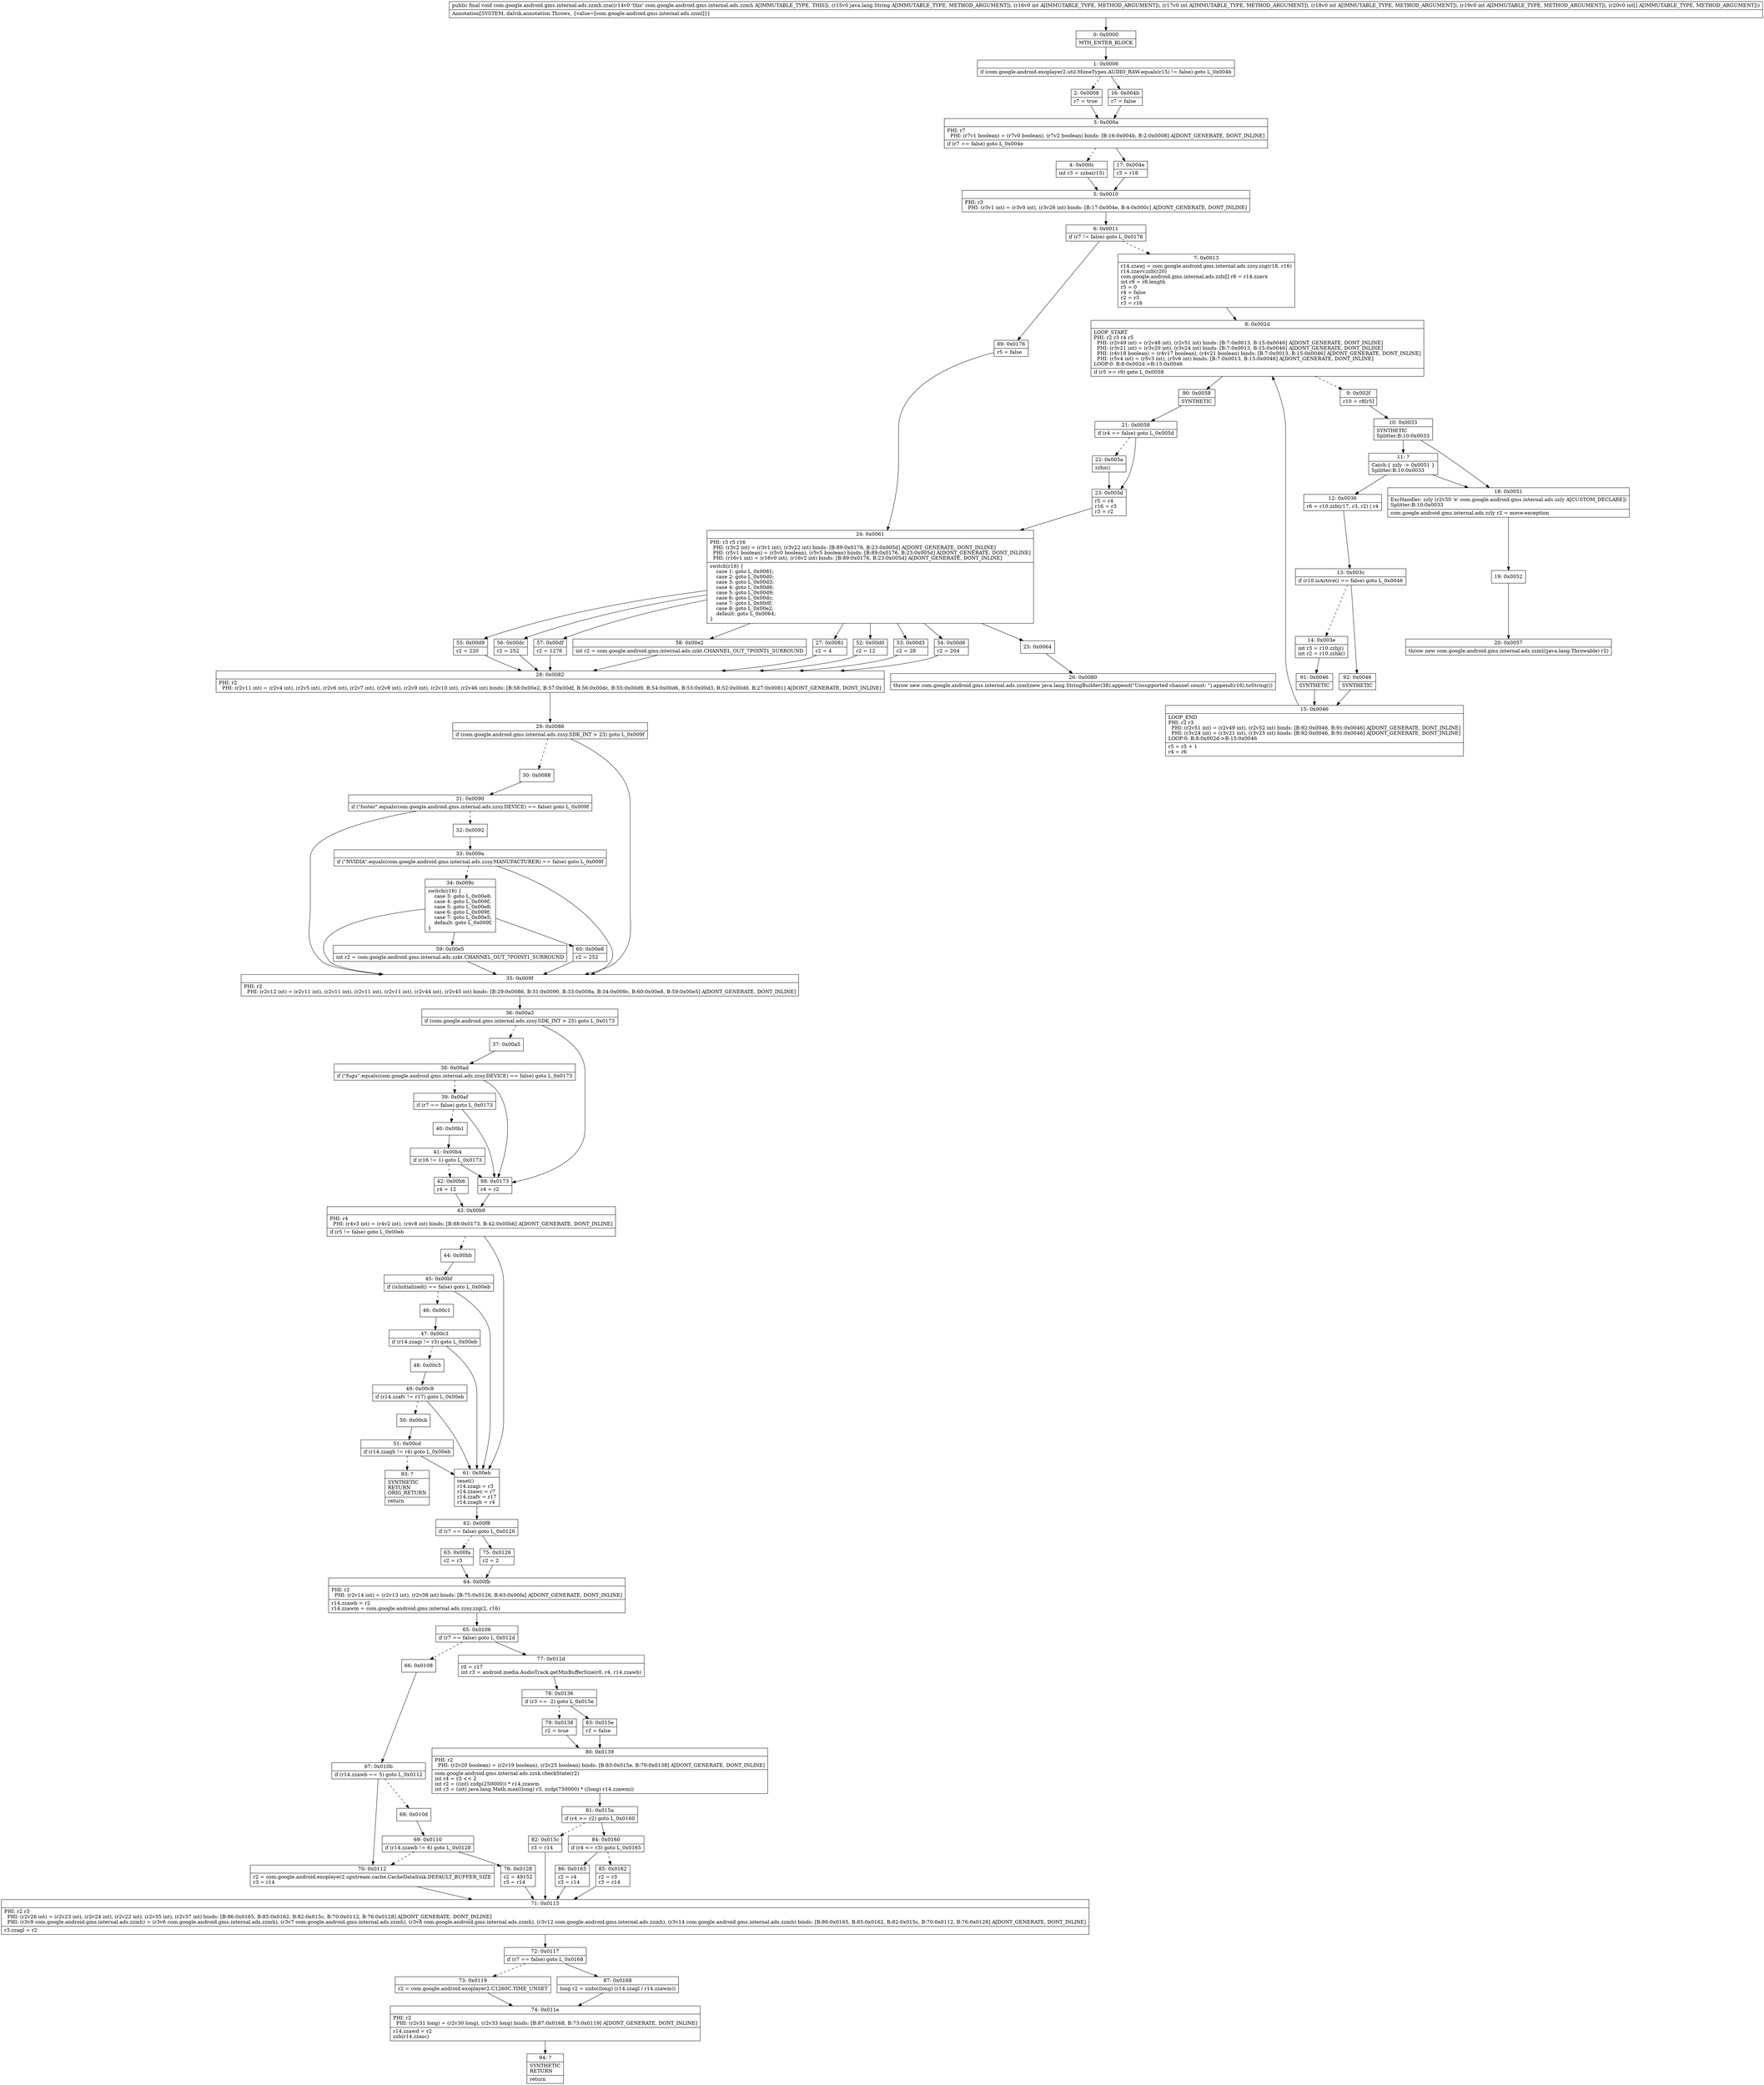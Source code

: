 digraph "CFG forcom.google.android.gms.internal.ads.zzmh.zza(Ljava\/lang\/String;IIII[I)V" {
Node_0 [shape=record,label="{0\:\ 0x0000|MTH_ENTER_BLOCK\l}"];
Node_1 [shape=record,label="{1\:\ 0x0006|if (com.google.android.exoplayer2.util.MimeTypes.AUDIO_RAW.equals(r15) != false) goto L_0x004b\l}"];
Node_2 [shape=record,label="{2\:\ 0x0008|r7 = true\l}"];
Node_3 [shape=record,label="{3\:\ 0x000a|PHI: r7 \l  PHI: (r7v1 boolean) = (r7v0 boolean), (r7v2 boolean) binds: [B:16:0x004b, B:2:0x0008] A[DONT_GENERATE, DONT_INLINE]\l|if (r7 == false) goto L_0x004e\l}"];
Node_4 [shape=record,label="{4\:\ 0x000c|int r3 = zzba(r15)\l}"];
Node_5 [shape=record,label="{5\:\ 0x0010|PHI: r3 \l  PHI: (r3v1 int) = (r3v0 int), (r3v26 int) binds: [B:17:0x004e, B:4:0x000c] A[DONT_GENERATE, DONT_INLINE]\l}"];
Node_6 [shape=record,label="{6\:\ 0x0011|if (r7 != false) goto L_0x0176\l}"];
Node_7 [shape=record,label="{7\:\ 0x0013|r14.zzawj = com.google.android.gms.internal.ads.zzsy.zzg(r18, r16)\lr14.zzavv.zzb(r20)\lcom.google.android.gms.internal.ads.zzlx[] r8 = r14.zzavx\lint r9 = r8.length\lr5 = 0\lr4 = false\lr2 = r3\lr3 = r16\l}"];
Node_8 [shape=record,label="{8\:\ 0x002d|LOOP_START\lPHI: r2 r3 r4 r5 \l  PHI: (r2v49 int) = (r2v48 int), (r2v51 int) binds: [B:7:0x0013, B:15:0x0046] A[DONT_GENERATE, DONT_INLINE]\l  PHI: (r3v21 int) = (r3v20 int), (r3v24 int) binds: [B:7:0x0013, B:15:0x0046] A[DONT_GENERATE, DONT_INLINE]\l  PHI: (r4v18 boolean) = (r4v17 boolean), (r4v21 boolean) binds: [B:7:0x0013, B:15:0x0046] A[DONT_GENERATE, DONT_INLINE]\l  PHI: (r5v4 int) = (r5v3 int), (r5v6 int) binds: [B:7:0x0013, B:15:0x0046] A[DONT_GENERATE, DONT_INLINE]\lLOOP:0: B:8:0x002d\-\>B:15:0x0046\l|if (r5 \>= r9) goto L_0x0058\l}"];
Node_9 [shape=record,label="{9\:\ 0x002f|r10 = r8[r5]\l}"];
Node_10 [shape=record,label="{10\:\ 0x0033|SYNTHETIC\lSplitter:B:10:0x0033\l}"];
Node_11 [shape=record,label="{11\:\ ?|Catch:\{ zzly \-\> 0x0051 \}\lSplitter:B:10:0x0033\l}"];
Node_12 [shape=record,label="{12\:\ 0x0036|r6 = r10.zzb(r17, r3, r2) \| r4\l}"];
Node_13 [shape=record,label="{13\:\ 0x003c|if (r10.isActive() == false) goto L_0x0046\l}"];
Node_14 [shape=record,label="{14\:\ 0x003e|int r3 = r10.zzhj()\lint r2 = r10.zzhk()\l}"];
Node_15 [shape=record,label="{15\:\ 0x0046|LOOP_END\lPHI: r2 r3 \l  PHI: (r2v51 int) = (r2v49 int), (r2v52 int) binds: [B:92:0x0046, B:91:0x0046] A[DONT_GENERATE, DONT_INLINE]\l  PHI: (r3v24 int) = (r3v21 int), (r3v25 int) binds: [B:92:0x0046, B:91:0x0046] A[DONT_GENERATE, DONT_INLINE]\lLOOP:0: B:8:0x002d\-\>B:15:0x0046\l|r5 = r5 + 1\lr4 = r6\l}"];
Node_16 [shape=record,label="{16\:\ 0x004b|r7 = false\l}"];
Node_17 [shape=record,label="{17\:\ 0x004e|r3 = r18\l}"];
Node_18 [shape=record,label="{18\:\ 0x0051|ExcHandler: zzly (r2v50 'e' com.google.android.gms.internal.ads.zzly A[CUSTOM_DECLARE])\lSplitter:B:10:0x0033\l|com.google.android.gms.internal.ads.zzly r2 = move\-exception\l}"];
Node_19 [shape=record,label="{19\:\ 0x0052}"];
Node_20 [shape=record,label="{20\:\ 0x0057|throw new com.google.android.gms.internal.ads.zzml((java.lang.Throwable) r2)\l}"];
Node_21 [shape=record,label="{21\:\ 0x0058|if (r4 == false) goto L_0x005d\l}"];
Node_22 [shape=record,label="{22\:\ 0x005a|zzhn()\l}"];
Node_23 [shape=record,label="{23\:\ 0x005d|r5 = r4\lr16 = r3\lr3 = r2\l}"];
Node_24 [shape=record,label="{24\:\ 0x0061|PHI: r3 r5 r16 \l  PHI: (r3v2 int) = (r3v1 int), (r3v22 int) binds: [B:89:0x0176, B:23:0x005d] A[DONT_GENERATE, DONT_INLINE]\l  PHI: (r5v1 boolean) = (r5v0 boolean), (r5v5 boolean) binds: [B:89:0x0176, B:23:0x005d] A[DONT_GENERATE, DONT_INLINE]\l  PHI: (r16v1 int) = (r16v0 int), (r16v2 int) binds: [B:89:0x0176, B:23:0x005d] A[DONT_GENERATE, DONT_INLINE]\l|switch(r16) \{\l    case 1: goto L_0x0081;\l    case 2: goto L_0x00d0;\l    case 3: goto L_0x00d3;\l    case 4: goto L_0x00d6;\l    case 5: goto L_0x00d9;\l    case 6: goto L_0x00dc;\l    case 7: goto L_0x00df;\l    case 8: goto L_0x00e2;\l    default: goto L_0x0064;\l\}\l}"];
Node_25 [shape=record,label="{25\:\ 0x0064}"];
Node_26 [shape=record,label="{26\:\ 0x0080|throw new com.google.android.gms.internal.ads.zzml(new java.lang.StringBuilder(38).append(\"Unsupported channel count: \").append(r16).toString())\l}"];
Node_27 [shape=record,label="{27\:\ 0x0081|r2 = 4\l}"];
Node_28 [shape=record,label="{28\:\ 0x0082|PHI: r2 \l  PHI: (r2v11 int) = (r2v4 int), (r2v5 int), (r2v6 int), (r2v7 int), (r2v8 int), (r2v9 int), (r2v10 int), (r2v46 int) binds: [B:58:0x00e2, B:57:0x00df, B:56:0x00dc, B:55:0x00d9, B:54:0x00d6, B:53:0x00d3, B:52:0x00d0, B:27:0x0081] A[DONT_GENERATE, DONT_INLINE]\l}"];
Node_29 [shape=record,label="{29\:\ 0x0086|if (com.google.android.gms.internal.ads.zzsy.SDK_INT \> 23) goto L_0x009f\l}"];
Node_30 [shape=record,label="{30\:\ 0x0088}"];
Node_31 [shape=record,label="{31\:\ 0x0090|if (\"foster\".equals(com.google.android.gms.internal.ads.zzsy.DEVICE) == false) goto L_0x009f\l}"];
Node_32 [shape=record,label="{32\:\ 0x0092}"];
Node_33 [shape=record,label="{33\:\ 0x009a|if (\"NVIDIA\".equals(com.google.android.gms.internal.ads.zzsy.MANUFACTURER) == false) goto L_0x009f\l}"];
Node_34 [shape=record,label="{34\:\ 0x009c|switch(r16) \{\l    case 3: goto L_0x00e8;\l    case 4: goto L_0x009f;\l    case 5: goto L_0x00e8;\l    case 6: goto L_0x009f;\l    case 7: goto L_0x00e5;\l    default: goto L_0x009f;\l\}\l}"];
Node_35 [shape=record,label="{35\:\ 0x009f|PHI: r2 \l  PHI: (r2v12 int) = (r2v11 int), (r2v11 int), (r2v11 int), (r2v11 int), (r2v44 int), (r2v45 int) binds: [B:29:0x0086, B:31:0x0090, B:33:0x009a, B:34:0x009c, B:60:0x00e8, B:59:0x00e5] A[DONT_GENERATE, DONT_INLINE]\l}"];
Node_36 [shape=record,label="{36\:\ 0x00a3|if (com.google.android.gms.internal.ads.zzsy.SDK_INT \> 25) goto L_0x0173\l}"];
Node_37 [shape=record,label="{37\:\ 0x00a5}"];
Node_38 [shape=record,label="{38\:\ 0x00ad|if (\"fugu\".equals(com.google.android.gms.internal.ads.zzsy.DEVICE) == false) goto L_0x0173\l}"];
Node_39 [shape=record,label="{39\:\ 0x00af|if (r7 == false) goto L_0x0173\l}"];
Node_40 [shape=record,label="{40\:\ 0x00b1}"];
Node_41 [shape=record,label="{41\:\ 0x00b4|if (r16 != 1) goto L_0x0173\l}"];
Node_42 [shape=record,label="{42\:\ 0x00b6|r4 = 12\l}"];
Node_43 [shape=record,label="{43\:\ 0x00b9|PHI: r4 \l  PHI: (r4v3 int) = (r4v2 int), (r4v8 int) binds: [B:88:0x0173, B:42:0x00b6] A[DONT_GENERATE, DONT_INLINE]\l|if (r5 != false) goto L_0x00eb\l}"];
Node_44 [shape=record,label="{44\:\ 0x00bb}"];
Node_45 [shape=record,label="{45\:\ 0x00bf|if (isInitialized() == false) goto L_0x00eb\l}"];
Node_46 [shape=record,label="{46\:\ 0x00c1}"];
Node_47 [shape=record,label="{47\:\ 0x00c3|if (r14.zzagi != r3) goto L_0x00eb\l}"];
Node_48 [shape=record,label="{48\:\ 0x00c5}"];
Node_49 [shape=record,label="{49\:\ 0x00c9|if (r14.zzafv != r17) goto L_0x00eb\l}"];
Node_50 [shape=record,label="{50\:\ 0x00cb}"];
Node_51 [shape=record,label="{51\:\ 0x00cd|if (r14.zzagh != r4) goto L_0x00eb\l}"];
Node_52 [shape=record,label="{52\:\ 0x00d0|r2 = 12\l}"];
Node_53 [shape=record,label="{53\:\ 0x00d3|r2 = 28\l}"];
Node_54 [shape=record,label="{54\:\ 0x00d6|r2 = 204\l}"];
Node_55 [shape=record,label="{55\:\ 0x00d9|r2 = 220\l}"];
Node_56 [shape=record,label="{56\:\ 0x00dc|r2 = 252\l}"];
Node_57 [shape=record,label="{57\:\ 0x00df|r2 = 1276\l}"];
Node_58 [shape=record,label="{58\:\ 0x00e2|int r2 = com.google.android.gms.internal.ads.zzkt.CHANNEL_OUT_7POINT1_SURROUND\l}"];
Node_59 [shape=record,label="{59\:\ 0x00e5|int r2 = com.google.android.gms.internal.ads.zzkt.CHANNEL_OUT_7POINT1_SURROUND\l}"];
Node_60 [shape=record,label="{60\:\ 0x00e8|r2 = 252\l}"];
Node_61 [shape=record,label="{61\:\ 0x00eb|reset()\lr14.zzagi = r3\lr14.zzawc = r7\lr14.zzafv = r17\lr14.zzagh = r4\l}"];
Node_62 [shape=record,label="{62\:\ 0x00f8|if (r7 == false) goto L_0x0126\l}"];
Node_63 [shape=record,label="{63\:\ 0x00fa|r2 = r3\l}"];
Node_64 [shape=record,label="{64\:\ 0x00fb|PHI: r2 \l  PHI: (r2v14 int) = (r2v13 int), (r2v38 int) binds: [B:75:0x0126, B:63:0x00fa] A[DONT_GENERATE, DONT_INLINE]\l|r14.zzawb = r2\lr14.zzawm = com.google.android.gms.internal.ads.zzsy.zzg(2, r16)\l}"];
Node_65 [shape=record,label="{65\:\ 0x0106|if (r7 == false) goto L_0x012d\l}"];
Node_66 [shape=record,label="{66\:\ 0x0108}"];
Node_67 [shape=record,label="{67\:\ 0x010b|if (r14.zzawb == 5) goto L_0x0112\l}"];
Node_68 [shape=record,label="{68\:\ 0x010d}"];
Node_69 [shape=record,label="{69\:\ 0x0110|if (r14.zzawb != 6) goto L_0x0128\l}"];
Node_70 [shape=record,label="{70\:\ 0x0112|r2 = com.google.android.exoplayer2.upstream.cache.CacheDataSink.DEFAULT_BUFFER_SIZE\lr3 = r14\l}"];
Node_71 [shape=record,label="{71\:\ 0x0115|PHI: r2 r3 \l  PHI: (r2v26 int) = (r2v23 int), (r2v24 int), (r2v22 int), (r2v35 int), (r2v37 int) binds: [B:86:0x0165, B:85:0x0162, B:82:0x015c, B:70:0x0112, B:76:0x0128] A[DONT_GENERATE, DONT_INLINE]\l  PHI: (r3v9 com.google.android.gms.internal.ads.zzmh) = (r3v6 com.google.android.gms.internal.ads.zzmh), (r3v7 com.google.android.gms.internal.ads.zzmh), (r3v8 com.google.android.gms.internal.ads.zzmh), (r3v12 com.google.android.gms.internal.ads.zzmh), (r3v14 com.google.android.gms.internal.ads.zzmh) binds: [B:86:0x0165, B:85:0x0162, B:82:0x015c, B:70:0x0112, B:76:0x0128] A[DONT_GENERATE, DONT_INLINE]\l|r3.zzagl = r2\l}"];
Node_72 [shape=record,label="{72\:\ 0x0117|if (r7 == false) goto L_0x0168\l}"];
Node_73 [shape=record,label="{73\:\ 0x0119|r2 = com.google.android.exoplayer2.C1260C.TIME_UNSET\l}"];
Node_74 [shape=record,label="{74\:\ 0x011e|PHI: r2 \l  PHI: (r2v31 long) = (r2v30 long), (r2v33 long) binds: [B:87:0x0168, B:73:0x0119] A[DONT_GENERATE, DONT_INLINE]\l|r14.zzawd = r2\lzzb(r14.zzasc)\l}"];
Node_75 [shape=record,label="{75\:\ 0x0126|r2 = 2\l}"];
Node_76 [shape=record,label="{76\:\ 0x0128|r2 = 49152\lr3 = r14\l}"];
Node_77 [shape=record,label="{77\:\ 0x012d|r0 = r17\lint r3 = android.media.AudioTrack.getMinBufferSize(r0, r4, r14.zzawb)\l}"];
Node_78 [shape=record,label="{78\:\ 0x0136|if (r3 == \-2) goto L_0x015e\l}"];
Node_79 [shape=record,label="{79\:\ 0x0138|r2 = true\l}"];
Node_80 [shape=record,label="{80\:\ 0x0139|PHI: r2 \l  PHI: (r2v20 boolean) = (r2v19 boolean), (r2v25 boolean) binds: [B:83:0x015e, B:79:0x0138] A[DONT_GENERATE, DONT_INLINE]\l|com.google.android.gms.internal.ads.zzsk.checkState(r2)\lint r4 = r3 \<\< 2\lint r2 = ((int) zzdp(250000)) * r14.zzawm\lint r3 = (int) java.lang.Math.max((long) r3, zzdp(750000) * ((long) r14.zzawm))\l}"];
Node_81 [shape=record,label="{81\:\ 0x015a|if (r4 \>= r2) goto L_0x0160\l}"];
Node_82 [shape=record,label="{82\:\ 0x015c|r3 = r14\l}"];
Node_83 [shape=record,label="{83\:\ 0x015e|r2 = false\l}"];
Node_84 [shape=record,label="{84\:\ 0x0160|if (r4 \<= r3) goto L_0x0165\l}"];
Node_85 [shape=record,label="{85\:\ 0x0162|r2 = r3\lr3 = r14\l}"];
Node_86 [shape=record,label="{86\:\ 0x0165|r2 = r4\lr3 = r14\l}"];
Node_87 [shape=record,label="{87\:\ 0x0168|long r2 = zzdo((long) (r14.zzagl \/ r14.zzawm))\l}"];
Node_88 [shape=record,label="{88\:\ 0x0173|r4 = r2\l}"];
Node_89 [shape=record,label="{89\:\ 0x0176|r5 = false\l}"];
Node_90 [shape=record,label="{90\:\ 0x0058|SYNTHETIC\l}"];
Node_91 [shape=record,label="{91\:\ 0x0046|SYNTHETIC\l}"];
Node_92 [shape=record,label="{92\:\ 0x0046|SYNTHETIC\l}"];
Node_93 [shape=record,label="{93\:\ ?|SYNTHETIC\lRETURN\lORIG_RETURN\l|return\l}"];
Node_94 [shape=record,label="{94\:\ ?|SYNTHETIC\lRETURN\l|return\l}"];
MethodNode[shape=record,label="{public final void com.google.android.gms.internal.ads.zzmh.zza((r14v0 'this' com.google.android.gms.internal.ads.zzmh A[IMMUTABLE_TYPE, THIS]), (r15v0 java.lang.String A[IMMUTABLE_TYPE, METHOD_ARGUMENT]), (r16v0 int A[IMMUTABLE_TYPE, METHOD_ARGUMENT]), (r17v0 int A[IMMUTABLE_TYPE, METHOD_ARGUMENT]), (r18v0 int A[IMMUTABLE_TYPE, METHOD_ARGUMENT]), (r19v0 int A[IMMUTABLE_TYPE, METHOD_ARGUMENT]), (r20v0 int[] A[IMMUTABLE_TYPE, METHOD_ARGUMENT]))  | Annotation[SYSTEM, dalvik.annotation.Throws, \{value=[com.google.android.gms.internal.ads.zzml]\}]\l}"];
MethodNode -> Node_0;
Node_0 -> Node_1;
Node_1 -> Node_2[style=dashed];
Node_1 -> Node_16;
Node_2 -> Node_3;
Node_3 -> Node_4[style=dashed];
Node_3 -> Node_17;
Node_4 -> Node_5;
Node_5 -> Node_6;
Node_6 -> Node_7[style=dashed];
Node_6 -> Node_89;
Node_7 -> Node_8;
Node_8 -> Node_9[style=dashed];
Node_8 -> Node_90;
Node_9 -> Node_10;
Node_10 -> Node_11;
Node_10 -> Node_18;
Node_11 -> Node_12;
Node_11 -> Node_18;
Node_12 -> Node_13;
Node_13 -> Node_14[style=dashed];
Node_13 -> Node_92;
Node_14 -> Node_91;
Node_15 -> Node_8;
Node_16 -> Node_3;
Node_17 -> Node_5;
Node_18 -> Node_19;
Node_19 -> Node_20;
Node_21 -> Node_22[style=dashed];
Node_21 -> Node_23;
Node_22 -> Node_23;
Node_23 -> Node_24;
Node_24 -> Node_25;
Node_24 -> Node_27;
Node_24 -> Node_52;
Node_24 -> Node_53;
Node_24 -> Node_54;
Node_24 -> Node_55;
Node_24 -> Node_56;
Node_24 -> Node_57;
Node_24 -> Node_58;
Node_25 -> Node_26;
Node_27 -> Node_28;
Node_28 -> Node_29;
Node_29 -> Node_30[style=dashed];
Node_29 -> Node_35;
Node_30 -> Node_31;
Node_31 -> Node_32[style=dashed];
Node_31 -> Node_35;
Node_32 -> Node_33;
Node_33 -> Node_34[style=dashed];
Node_33 -> Node_35;
Node_34 -> Node_35;
Node_34 -> Node_59;
Node_34 -> Node_60;
Node_35 -> Node_36;
Node_36 -> Node_37[style=dashed];
Node_36 -> Node_88;
Node_37 -> Node_38;
Node_38 -> Node_39[style=dashed];
Node_38 -> Node_88;
Node_39 -> Node_40[style=dashed];
Node_39 -> Node_88;
Node_40 -> Node_41;
Node_41 -> Node_42[style=dashed];
Node_41 -> Node_88;
Node_42 -> Node_43;
Node_43 -> Node_44[style=dashed];
Node_43 -> Node_61;
Node_44 -> Node_45;
Node_45 -> Node_46[style=dashed];
Node_45 -> Node_61;
Node_46 -> Node_47;
Node_47 -> Node_48[style=dashed];
Node_47 -> Node_61;
Node_48 -> Node_49;
Node_49 -> Node_50[style=dashed];
Node_49 -> Node_61;
Node_50 -> Node_51;
Node_51 -> Node_61;
Node_51 -> Node_93[style=dashed];
Node_52 -> Node_28;
Node_53 -> Node_28;
Node_54 -> Node_28;
Node_55 -> Node_28;
Node_56 -> Node_28;
Node_57 -> Node_28;
Node_58 -> Node_28;
Node_59 -> Node_35;
Node_60 -> Node_35;
Node_61 -> Node_62;
Node_62 -> Node_63[style=dashed];
Node_62 -> Node_75;
Node_63 -> Node_64;
Node_64 -> Node_65;
Node_65 -> Node_66[style=dashed];
Node_65 -> Node_77;
Node_66 -> Node_67;
Node_67 -> Node_68[style=dashed];
Node_67 -> Node_70;
Node_68 -> Node_69;
Node_69 -> Node_70[style=dashed];
Node_69 -> Node_76;
Node_70 -> Node_71;
Node_71 -> Node_72;
Node_72 -> Node_73[style=dashed];
Node_72 -> Node_87;
Node_73 -> Node_74;
Node_74 -> Node_94;
Node_75 -> Node_64;
Node_76 -> Node_71;
Node_77 -> Node_78;
Node_78 -> Node_79[style=dashed];
Node_78 -> Node_83;
Node_79 -> Node_80;
Node_80 -> Node_81;
Node_81 -> Node_82[style=dashed];
Node_81 -> Node_84;
Node_82 -> Node_71;
Node_83 -> Node_80;
Node_84 -> Node_85[style=dashed];
Node_84 -> Node_86;
Node_85 -> Node_71;
Node_86 -> Node_71;
Node_87 -> Node_74;
Node_88 -> Node_43;
Node_89 -> Node_24;
Node_90 -> Node_21;
Node_91 -> Node_15;
Node_92 -> Node_15;
}

